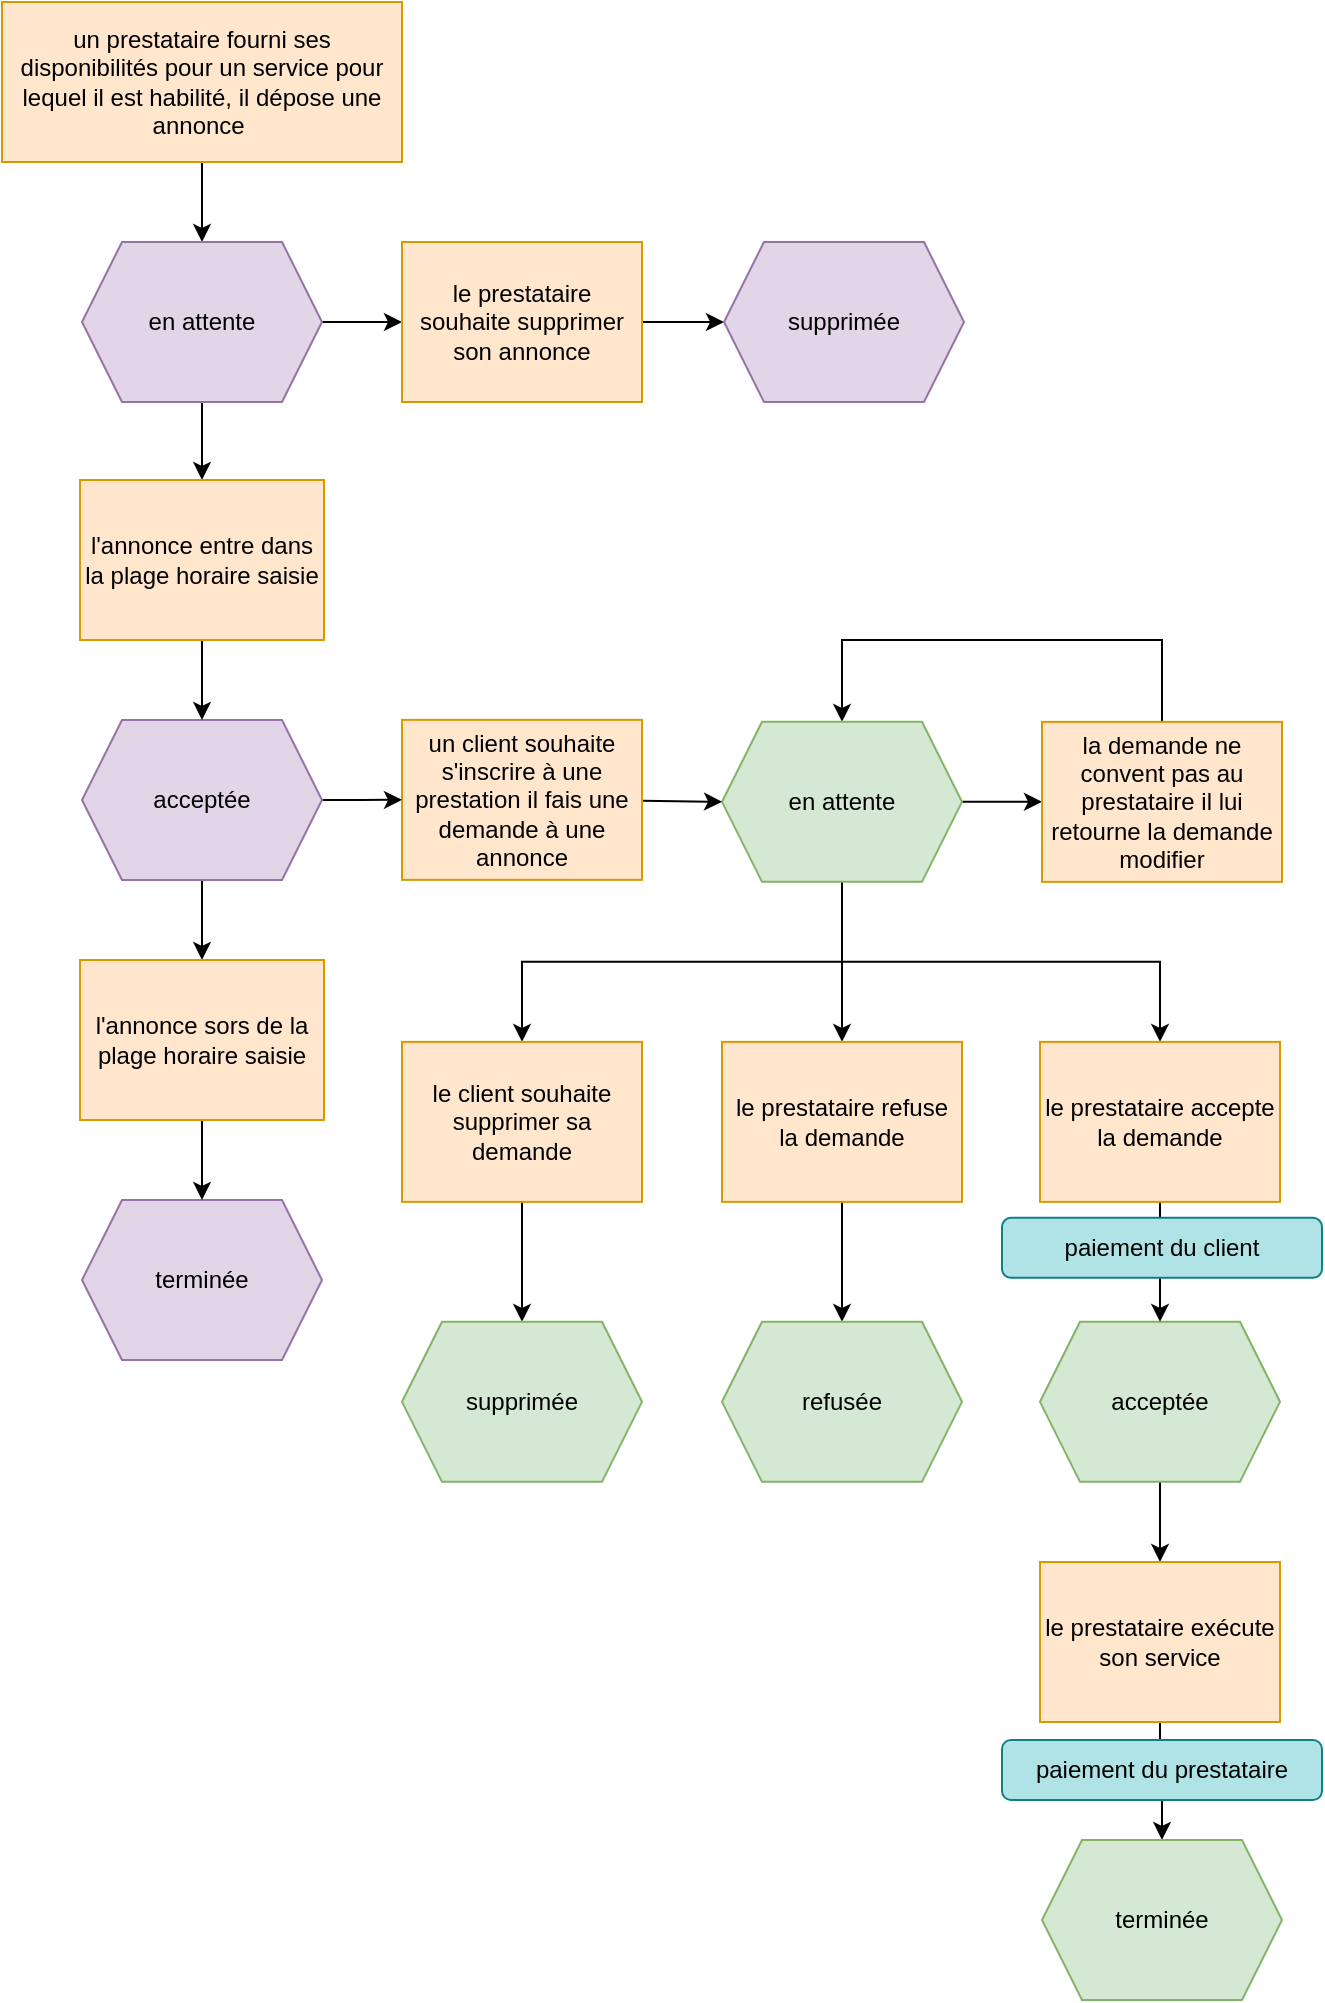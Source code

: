 <mxfile version="26.1.3">
  <diagram name="Page-1" id="Ie9_R2L9l8k5xmj1jL7k">
    <mxGraphModel dx="763" dy="842" grid="1" gridSize="10" guides="1" tooltips="1" connect="1" arrows="1" fold="1" page="1" pageScale="1" pageWidth="827" pageHeight="1169" math="0" shadow="0">
      <root>
        <mxCell id="0" />
        <mxCell id="1" parent="0" />
        <mxCell id="P8ecn19wN0ymjIb-Mf6O-1" value="" style="edgeStyle=orthogonalEdgeStyle;rounded=0;orthogonalLoop=1;jettySize=auto;html=1;entryX=0;entryY=0.5;entryDx=0;entryDy=0;" edge="1" parent="1" source="P8ecn19wN0ymjIb-Mf6O-6" target="P8ecn19wN0ymjIb-Mf6O-28">
          <mxGeometry relative="1" as="geometry" />
        </mxCell>
        <mxCell id="P8ecn19wN0ymjIb-Mf6O-2" style="edgeStyle=orthogonalEdgeStyle;rounded=0;orthogonalLoop=1;jettySize=auto;html=1;exitX=0.5;exitY=1;exitDx=0;exitDy=0;" edge="1" parent="1" source="P8ecn19wN0ymjIb-Mf6O-6" target="P8ecn19wN0ymjIb-Mf6O-14">
          <mxGeometry relative="1" as="geometry" />
        </mxCell>
        <mxCell id="P8ecn19wN0ymjIb-Mf6O-3" style="edgeStyle=orthogonalEdgeStyle;rounded=0;orthogonalLoop=1;jettySize=auto;html=1;exitX=0.5;exitY=0;exitDx=0;exitDy=0;endArrow=none;startFill=1;startArrow=classic;entryX=0.5;entryY=0;entryDx=0;entryDy=0;" edge="1" parent="1" source="P8ecn19wN0ymjIb-Mf6O-6" target="P8ecn19wN0ymjIb-Mf6O-28">
          <mxGeometry relative="1" as="geometry">
            <Array as="points">
              <mxPoint x="1331" y="358.93" />
              <mxPoint x="1491" y="358.93" />
            </Array>
          </mxGeometry>
        </mxCell>
        <mxCell id="P8ecn19wN0ymjIb-Mf6O-4" style="edgeStyle=orthogonalEdgeStyle;rounded=0;orthogonalLoop=1;jettySize=auto;html=1;entryX=0.5;entryY=0;entryDx=0;entryDy=0;exitX=0.5;exitY=1;exitDx=0;exitDy=0;" edge="1" parent="1" source="P8ecn19wN0ymjIb-Mf6O-6" target="P8ecn19wN0ymjIb-Mf6O-39">
          <mxGeometry relative="1" as="geometry" />
        </mxCell>
        <mxCell id="P8ecn19wN0ymjIb-Mf6O-5" style="edgeStyle=orthogonalEdgeStyle;rounded=0;orthogonalLoop=1;jettySize=auto;html=1;exitX=0.5;exitY=1;exitDx=0;exitDy=0;" edge="1" parent="1" source="P8ecn19wN0ymjIb-Mf6O-6" target="P8ecn19wN0ymjIb-Mf6O-12">
          <mxGeometry relative="1" as="geometry" />
        </mxCell>
        <mxCell id="P8ecn19wN0ymjIb-Mf6O-6" value="en attente" style="shape=hexagon;perimeter=hexagonPerimeter2;whiteSpace=wrap;html=1;fixedSize=1;fillColor=#d5e8d4;strokeColor=#82b366;" vertex="1" parent="1">
          <mxGeometry x="1271" y="399.93" width="120" height="80" as="geometry" />
        </mxCell>
        <mxCell id="P8ecn19wN0ymjIb-Mf6O-7" value="" style="edgeStyle=orthogonalEdgeStyle;rounded=0;orthogonalLoop=1;jettySize=auto;html=1;" edge="1" parent="1" source="P8ecn19wN0ymjIb-Mf6O-8" target="P8ecn19wN0ymjIb-Mf6O-33">
          <mxGeometry relative="1" as="geometry" />
        </mxCell>
        <mxCell id="P8ecn19wN0ymjIb-Mf6O-8" value="acceptée" style="shape=hexagon;perimeter=hexagonPerimeter2;whiteSpace=wrap;html=1;fixedSize=1;fillColor=#d5e8d4;strokeColor=#82b366;" vertex="1" parent="1">
          <mxGeometry x="1430" y="699.93" width="120" height="80" as="geometry" />
        </mxCell>
        <mxCell id="P8ecn19wN0ymjIb-Mf6O-9" style="edgeStyle=orthogonalEdgeStyle;rounded=0;orthogonalLoop=1;jettySize=auto;html=1;" edge="1" parent="1" target="P8ecn19wN0ymjIb-Mf6O-6">
          <mxGeometry relative="1" as="geometry">
            <mxPoint x="1191" y="438.93" as="sourcePoint" />
          </mxGeometry>
        </mxCell>
        <mxCell id="P8ecn19wN0ymjIb-Mf6O-10" value="un client souhaite s&#39;inscrire à une prestation il fais une demande à une annonce" style="rounded=0;whiteSpace=wrap;html=1;fillColor=#ffe6cc;strokeColor=#d79b00;" vertex="1" parent="1">
          <mxGeometry x="1111" y="398.93" width="120" height="80" as="geometry" />
        </mxCell>
        <mxCell id="P8ecn19wN0ymjIb-Mf6O-11" value="" style="edgeStyle=orthogonalEdgeStyle;rounded=0;orthogonalLoop=1;jettySize=auto;html=1;" edge="1" parent="1" source="P8ecn19wN0ymjIb-Mf6O-12" target="P8ecn19wN0ymjIb-Mf6O-8">
          <mxGeometry relative="1" as="geometry" />
        </mxCell>
        <mxCell id="P8ecn19wN0ymjIb-Mf6O-12" value="le prestataire accepte la demande" style="rounded=0;whiteSpace=wrap;html=1;fillColor=#ffe6cc;strokeColor=#d79b00;" vertex="1" parent="1">
          <mxGeometry x="1430" y="559.93" width="120" height="80" as="geometry" />
        </mxCell>
        <mxCell id="P8ecn19wN0ymjIb-Mf6O-13" value="" style="edgeStyle=orthogonalEdgeStyle;rounded=0;orthogonalLoop=1;jettySize=auto;html=1;" edge="1" parent="1" source="P8ecn19wN0ymjIb-Mf6O-14" target="P8ecn19wN0ymjIb-Mf6O-30">
          <mxGeometry relative="1" as="geometry" />
        </mxCell>
        <mxCell id="P8ecn19wN0ymjIb-Mf6O-14" value="le prestataire refuse&lt;div&gt;la demande&lt;/div&gt;" style="rounded=0;whiteSpace=wrap;html=1;fillColor=#ffe6cc;strokeColor=#d79b00;" vertex="1" parent="1">
          <mxGeometry x="1271" y="559.93" width="120" height="80" as="geometry" />
        </mxCell>
        <mxCell id="P8ecn19wN0ymjIb-Mf6O-15" style="edgeStyle=orthogonalEdgeStyle;rounded=0;orthogonalLoop=1;jettySize=auto;html=1;entryX=0.5;entryY=0;entryDx=0;entryDy=0;" edge="1" parent="1" source="P8ecn19wN0ymjIb-Mf6O-16" target="P8ecn19wN0ymjIb-Mf6O-19">
          <mxGeometry relative="1" as="geometry" />
        </mxCell>
        <mxCell id="P8ecn19wN0ymjIb-Mf6O-16" value="un prestataire fourni ses disponibilités pour un service&amp;nbsp;pour lequel il est habilité&lt;span style=&quot;color: rgba(0, 0, 0, 0); font-family: monospace; font-size: 0px; text-align: start; text-wrap-mode: nowrap;&quot;&gt;pour lequel il est habilitépour lequel il est habilité%3CmxGraphModel%3E%3Croot%3E%3CmxCell%20id%3D%220%22%2F%3E%3CmxCell%20id%3D%221%22%20parent%3D%220%22%2F%3E%3CmxCell%20id%3D%222%22%20value%3D%22termin%C3%A9e%22%20style%3D%22shape%3Dhexagon%3Bperimeter%3DhexagonPerimeter2%3BwhiteSpace%3Dwrap%3Bhtml%3D1%3BfixedSize%3D1%3BfillColor%3D%23e1d5e7%3BstrokeColor%3D%239673a6%3B%22%20vertex%3D%221%22%20parent%3D%221%22%3E%3CmxGeometry%20x%3D%221341%22%20y%3D%22600%22%20width%3D%22120%22%20height%3D%2280%22%20as%3D%22geometry%22%2F%3E%3C%2FmxCell%3E%3C%2Froot%3E%3C%2FmxGraphModel%3E&lt;/span&gt;, il dépose une annonce&lt;span style=&quot;background-color: transparent; color: light-dark(rgb(0, 0, 0), rgb(255, 255, 255));&quot;&gt;&amp;nbsp;&lt;/span&gt;" style="rounded=0;whiteSpace=wrap;html=1;fillColor=#ffe6cc;strokeColor=#d79b00;" vertex="1" parent="1">
          <mxGeometry x="911" y="40" width="200" height="80" as="geometry" />
        </mxCell>
        <mxCell id="P8ecn19wN0ymjIb-Mf6O-17" style="edgeStyle=orthogonalEdgeStyle;rounded=0;orthogonalLoop=1;jettySize=auto;html=1;" edge="1" parent="1" source="P8ecn19wN0ymjIb-Mf6O-19" target="P8ecn19wN0ymjIb-Mf6O-25">
          <mxGeometry relative="1" as="geometry" />
        </mxCell>
        <mxCell id="P8ecn19wN0ymjIb-Mf6O-18" value="" style="edgeStyle=orthogonalEdgeStyle;rounded=0;orthogonalLoop=1;jettySize=auto;html=1;" edge="1" parent="1" source="P8ecn19wN0ymjIb-Mf6O-19" target="P8ecn19wN0ymjIb-Mf6O-36">
          <mxGeometry relative="1" as="geometry" />
        </mxCell>
        <mxCell id="P8ecn19wN0ymjIb-Mf6O-19" value="en attente" style="shape=hexagon;perimeter=hexagonPerimeter2;whiteSpace=wrap;html=1;fixedSize=1;fillColor=#e1d5e7;strokeColor=#9673a6;" vertex="1" parent="1">
          <mxGeometry x="951" y="160" width="120" height="80" as="geometry" />
        </mxCell>
        <mxCell id="P8ecn19wN0ymjIb-Mf6O-20" value="" style="edgeStyle=orthogonalEdgeStyle;rounded=0;orthogonalLoop=1;jettySize=auto;html=1;" edge="1" parent="1" source="P8ecn19wN0ymjIb-Mf6O-22" target="P8ecn19wN0ymjIb-Mf6O-27">
          <mxGeometry relative="1" as="geometry" />
        </mxCell>
        <mxCell id="P8ecn19wN0ymjIb-Mf6O-21" value="" style="edgeStyle=orthogonalEdgeStyle;rounded=0;orthogonalLoop=1;jettySize=auto;html=1;" edge="1" parent="1" source="P8ecn19wN0ymjIb-Mf6O-22" target="P8ecn19wN0ymjIb-Mf6O-10">
          <mxGeometry relative="1" as="geometry" />
        </mxCell>
        <mxCell id="P8ecn19wN0ymjIb-Mf6O-22" value="acceptée" style="shape=hexagon;perimeter=hexagonPerimeter2;whiteSpace=wrap;html=1;fixedSize=1;fillColor=#e1d5e7;strokeColor=#9673a6;" vertex="1" parent="1">
          <mxGeometry x="951" y="399" width="120" height="80" as="geometry" />
        </mxCell>
        <mxCell id="P8ecn19wN0ymjIb-Mf6O-23" value="terminée" style="shape=hexagon;perimeter=hexagonPerimeter2;whiteSpace=wrap;html=1;fixedSize=1;fillColor=#e1d5e7;strokeColor=#9673a6;" vertex="1" parent="1">
          <mxGeometry x="951" y="639" width="120" height="80" as="geometry" />
        </mxCell>
        <mxCell id="P8ecn19wN0ymjIb-Mf6O-24" style="edgeStyle=orthogonalEdgeStyle;rounded=0;orthogonalLoop=1;jettySize=auto;html=1;" edge="1" parent="1" source="P8ecn19wN0ymjIb-Mf6O-25" target="P8ecn19wN0ymjIb-Mf6O-22">
          <mxGeometry relative="1" as="geometry" />
        </mxCell>
        <mxCell id="P8ecn19wN0ymjIb-Mf6O-25" value="l&#39;annonce entre dans la plage horaire saisie" style="rounded=0;whiteSpace=wrap;html=1;fillColor=#ffe6cc;strokeColor=#d79b00;" vertex="1" parent="1">
          <mxGeometry x="950" y="279" width="122" height="80" as="geometry" />
        </mxCell>
        <mxCell id="P8ecn19wN0ymjIb-Mf6O-26" value="" style="edgeStyle=orthogonalEdgeStyle;rounded=0;orthogonalLoop=1;jettySize=auto;html=1;" edge="1" parent="1" source="P8ecn19wN0ymjIb-Mf6O-27" target="P8ecn19wN0ymjIb-Mf6O-23">
          <mxGeometry relative="1" as="geometry" />
        </mxCell>
        <mxCell id="P8ecn19wN0ymjIb-Mf6O-27" value="l&#39;annonce sors de la plage horaire saisie" style="rounded=0;whiteSpace=wrap;html=1;fillColor=#ffe6cc;strokeColor=#d79b00;" vertex="1" parent="1">
          <mxGeometry x="950" y="519" width="122" height="80" as="geometry" />
        </mxCell>
        <mxCell id="P8ecn19wN0ymjIb-Mf6O-28" value="la demande ne convent pas au prestataire il lui retourne la demande modifier" style="rounded=0;whiteSpace=wrap;html=1;fillColor=#ffe6cc;strokeColor=#d79b00;" vertex="1" parent="1">
          <mxGeometry x="1431" y="399.93" width="120" height="80" as="geometry" />
        </mxCell>
        <mxCell id="P8ecn19wN0ymjIb-Mf6O-29" value="paiement du client" style="rounded=1;whiteSpace=wrap;html=1;fillColor=#b0e3e6;strokeColor=#0e8088;" vertex="1" parent="1">
          <mxGeometry x="1411" y="647.93" width="160" height="30" as="geometry" />
        </mxCell>
        <mxCell id="P8ecn19wN0ymjIb-Mf6O-30" value="refusée" style="shape=hexagon;perimeter=hexagonPerimeter2;whiteSpace=wrap;html=1;fixedSize=1;fillColor=#d5e8d4;strokeColor=#82b366;" vertex="1" parent="1">
          <mxGeometry x="1271" y="699.93" width="120" height="80" as="geometry" />
        </mxCell>
        <mxCell id="P8ecn19wN0ymjIb-Mf6O-31" style="edgeStyle=orthogonalEdgeStyle;rounded=0;orthogonalLoop=1;jettySize=auto;html=1;endArrow=none;startFill=1;startArrow=classic;" edge="1" parent="1" source="P8ecn19wN0ymjIb-Mf6O-32" target="P8ecn19wN0ymjIb-Mf6O-33">
          <mxGeometry relative="1" as="geometry" />
        </mxCell>
        <mxCell id="P8ecn19wN0ymjIb-Mf6O-32" value="terminée" style="shape=hexagon;perimeter=hexagonPerimeter2;whiteSpace=wrap;html=1;fixedSize=1;fillColor=#d5e8d4;strokeColor=#82b366;" vertex="1" parent="1">
          <mxGeometry x="1431" y="959" width="120" height="80" as="geometry" />
        </mxCell>
        <mxCell id="P8ecn19wN0ymjIb-Mf6O-33" value="le prestataire exécute son service" style="rounded=0;whiteSpace=wrap;html=1;fillColor=#ffe6cc;strokeColor=#d79b00;" vertex="1" parent="1">
          <mxGeometry x="1430" y="820" width="120" height="80" as="geometry" />
        </mxCell>
        <mxCell id="P8ecn19wN0ymjIb-Mf6O-34" value="paiement du prestataire" style="rounded=1;whiteSpace=wrap;html=1;fillColor=#b0e3e6;strokeColor=#0e8088;" vertex="1" parent="1">
          <mxGeometry x="1411" y="909" width="160" height="30" as="geometry" />
        </mxCell>
        <mxCell id="P8ecn19wN0ymjIb-Mf6O-35" value="" style="edgeStyle=orthogonalEdgeStyle;rounded=0;orthogonalLoop=1;jettySize=auto;html=1;" edge="1" parent="1" source="P8ecn19wN0ymjIb-Mf6O-36" target="P8ecn19wN0ymjIb-Mf6O-37">
          <mxGeometry relative="1" as="geometry" />
        </mxCell>
        <mxCell id="P8ecn19wN0ymjIb-Mf6O-36" value="le prestataire souhaite supprimer son annonce" style="rounded=0;whiteSpace=wrap;html=1;fillColor=#ffe6cc;strokeColor=#d79b00;" vertex="1" parent="1">
          <mxGeometry x="1111" y="160" width="120" height="80" as="geometry" />
        </mxCell>
        <mxCell id="P8ecn19wN0ymjIb-Mf6O-37" value="supprimée" style="shape=hexagon;perimeter=hexagonPerimeter2;whiteSpace=wrap;html=1;fixedSize=1;fillColor=#e1d5e7;strokeColor=#9673a6;" vertex="1" parent="1">
          <mxGeometry x="1272" y="160" width="120" height="80" as="geometry" />
        </mxCell>
        <mxCell id="P8ecn19wN0ymjIb-Mf6O-38" value="" style="edgeStyle=orthogonalEdgeStyle;rounded=0;orthogonalLoop=1;jettySize=auto;html=1;" edge="1" parent="1" source="P8ecn19wN0ymjIb-Mf6O-39" target="P8ecn19wN0ymjIb-Mf6O-40">
          <mxGeometry relative="1" as="geometry" />
        </mxCell>
        <mxCell id="P8ecn19wN0ymjIb-Mf6O-39" value="le client souhaite supprimer sa demande" style="rounded=0;whiteSpace=wrap;html=1;fillColor=#ffe6cc;strokeColor=#d79b00;" vertex="1" parent="1">
          <mxGeometry x="1111" y="559.93" width="120" height="80" as="geometry" />
        </mxCell>
        <mxCell id="P8ecn19wN0ymjIb-Mf6O-40" value="supprimée" style="shape=hexagon;perimeter=hexagonPerimeter2;whiteSpace=wrap;html=1;fixedSize=1;fillColor=#d5e8d4;strokeColor=#82b366;" vertex="1" parent="1">
          <mxGeometry x="1111" y="699.93" width="120" height="80" as="geometry" />
        </mxCell>
      </root>
    </mxGraphModel>
  </diagram>
</mxfile>
